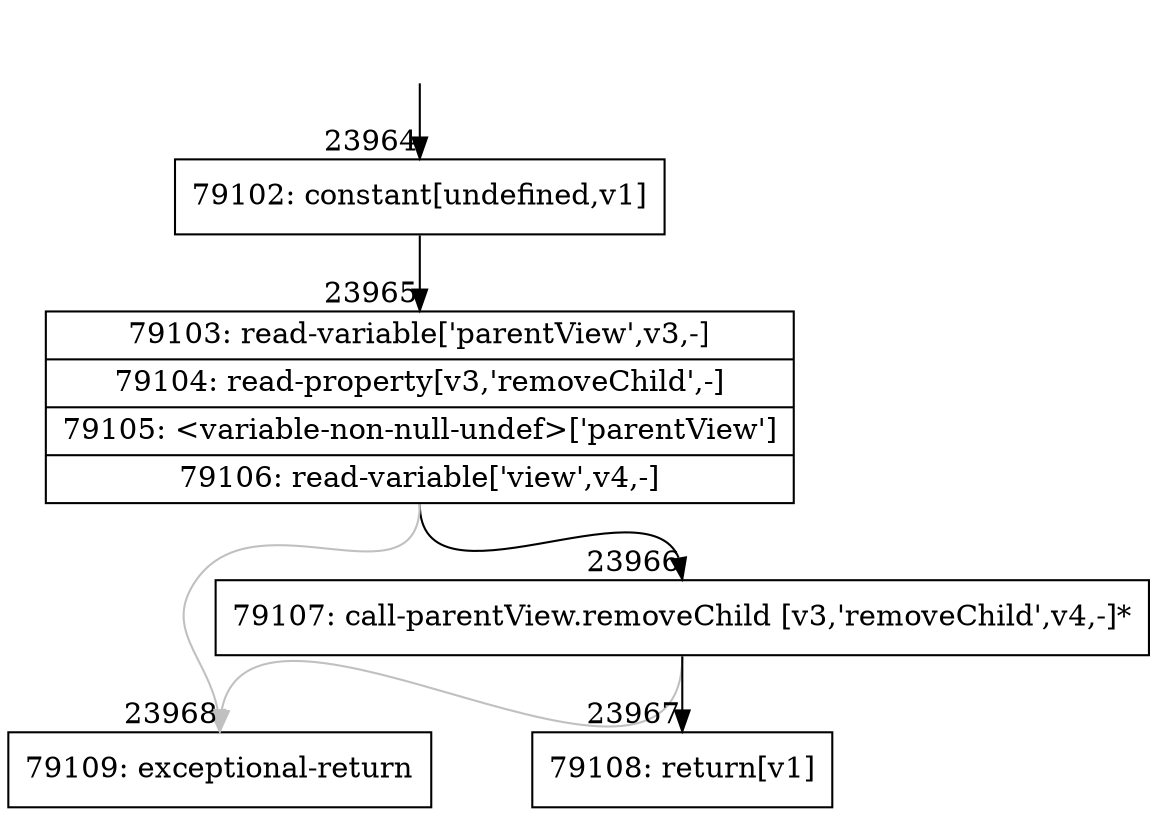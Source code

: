 digraph {
rankdir="TD"
BB_entry2098[shape=none,label=""];
BB_entry2098 -> BB23964 [tailport=s, headport=n, headlabel="    23964"]
BB23964 [shape=record label="{79102: constant[undefined,v1]}" ] 
BB23964 -> BB23965 [tailport=s, headport=n, headlabel="      23965"]
BB23965 [shape=record label="{79103: read-variable['parentView',v3,-]|79104: read-property[v3,'removeChild',-]|79105: \<variable-non-null-undef\>['parentView']|79106: read-variable['view',v4,-]}" ] 
BB23965 -> BB23966 [tailport=s, headport=n, headlabel="      23966"]
BB23965 -> BB23968 [tailport=s, headport=n, color=gray, headlabel="      23968"]
BB23966 [shape=record label="{79107: call-parentView.removeChild [v3,'removeChild',v4,-]*}" ] 
BB23966 -> BB23967 [tailport=s, headport=n, headlabel="      23967"]
BB23966 -> BB23968 [tailport=s, headport=n, color=gray]
BB23967 [shape=record label="{79108: return[v1]}" ] 
BB23968 [shape=record label="{79109: exceptional-return}" ] 
//#$~ 45436
}
